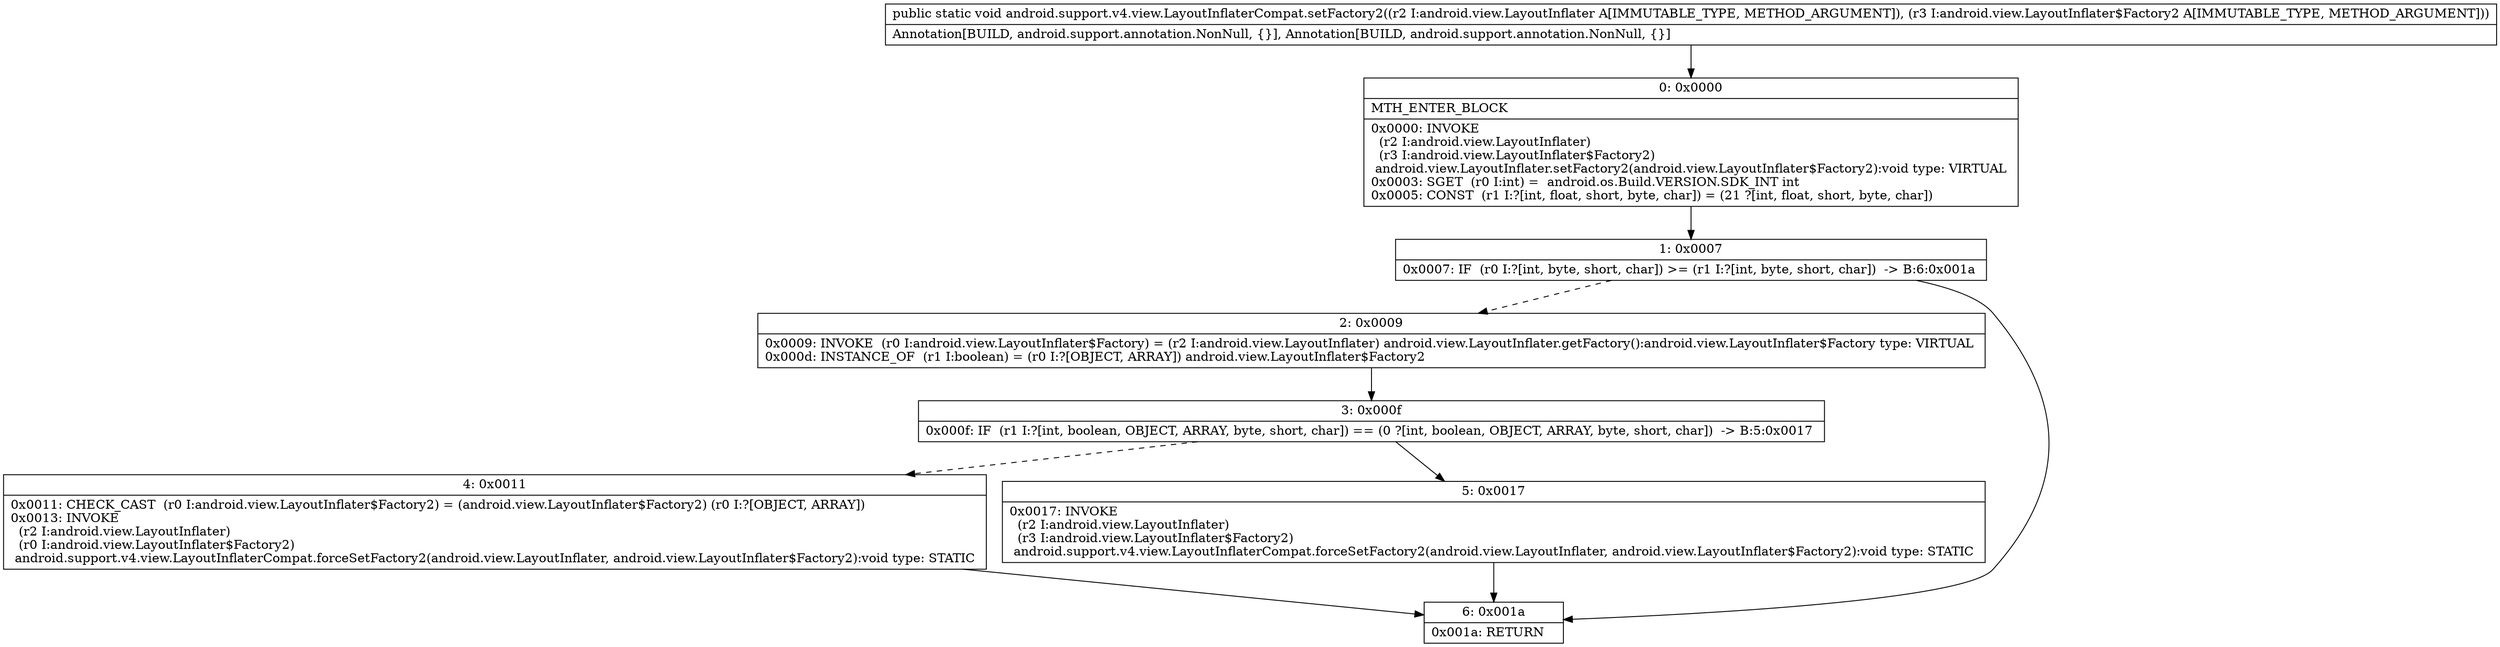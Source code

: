 digraph "CFG forandroid.support.v4.view.LayoutInflaterCompat.setFactory2(Landroid\/view\/LayoutInflater;Landroid\/view\/LayoutInflater$Factory2;)V" {
Node_0 [shape=record,label="{0\:\ 0x0000|MTH_ENTER_BLOCK\l|0x0000: INVOKE  \l  (r2 I:android.view.LayoutInflater)\l  (r3 I:android.view.LayoutInflater$Factory2)\l android.view.LayoutInflater.setFactory2(android.view.LayoutInflater$Factory2):void type: VIRTUAL \l0x0003: SGET  (r0 I:int) =  android.os.Build.VERSION.SDK_INT int \l0x0005: CONST  (r1 I:?[int, float, short, byte, char]) = (21 ?[int, float, short, byte, char]) \l}"];
Node_1 [shape=record,label="{1\:\ 0x0007|0x0007: IF  (r0 I:?[int, byte, short, char]) \>= (r1 I:?[int, byte, short, char])  \-\> B:6:0x001a \l}"];
Node_2 [shape=record,label="{2\:\ 0x0009|0x0009: INVOKE  (r0 I:android.view.LayoutInflater$Factory) = (r2 I:android.view.LayoutInflater) android.view.LayoutInflater.getFactory():android.view.LayoutInflater$Factory type: VIRTUAL \l0x000d: INSTANCE_OF  (r1 I:boolean) = (r0 I:?[OBJECT, ARRAY]) android.view.LayoutInflater$Factory2 \l}"];
Node_3 [shape=record,label="{3\:\ 0x000f|0x000f: IF  (r1 I:?[int, boolean, OBJECT, ARRAY, byte, short, char]) == (0 ?[int, boolean, OBJECT, ARRAY, byte, short, char])  \-\> B:5:0x0017 \l}"];
Node_4 [shape=record,label="{4\:\ 0x0011|0x0011: CHECK_CAST  (r0 I:android.view.LayoutInflater$Factory2) = (android.view.LayoutInflater$Factory2) (r0 I:?[OBJECT, ARRAY]) \l0x0013: INVOKE  \l  (r2 I:android.view.LayoutInflater)\l  (r0 I:android.view.LayoutInflater$Factory2)\l android.support.v4.view.LayoutInflaterCompat.forceSetFactory2(android.view.LayoutInflater, android.view.LayoutInflater$Factory2):void type: STATIC \l}"];
Node_5 [shape=record,label="{5\:\ 0x0017|0x0017: INVOKE  \l  (r2 I:android.view.LayoutInflater)\l  (r3 I:android.view.LayoutInflater$Factory2)\l android.support.v4.view.LayoutInflaterCompat.forceSetFactory2(android.view.LayoutInflater, android.view.LayoutInflater$Factory2):void type: STATIC \l}"];
Node_6 [shape=record,label="{6\:\ 0x001a|0x001a: RETURN   \l}"];
MethodNode[shape=record,label="{public static void android.support.v4.view.LayoutInflaterCompat.setFactory2((r2 I:android.view.LayoutInflater A[IMMUTABLE_TYPE, METHOD_ARGUMENT]), (r3 I:android.view.LayoutInflater$Factory2 A[IMMUTABLE_TYPE, METHOD_ARGUMENT]))  | Annotation[BUILD, android.support.annotation.NonNull, \{\}], Annotation[BUILD, android.support.annotation.NonNull, \{\}]\l}"];
MethodNode -> Node_0;
Node_0 -> Node_1;
Node_1 -> Node_2[style=dashed];
Node_1 -> Node_6;
Node_2 -> Node_3;
Node_3 -> Node_4[style=dashed];
Node_3 -> Node_5;
Node_4 -> Node_6;
Node_5 -> Node_6;
}

